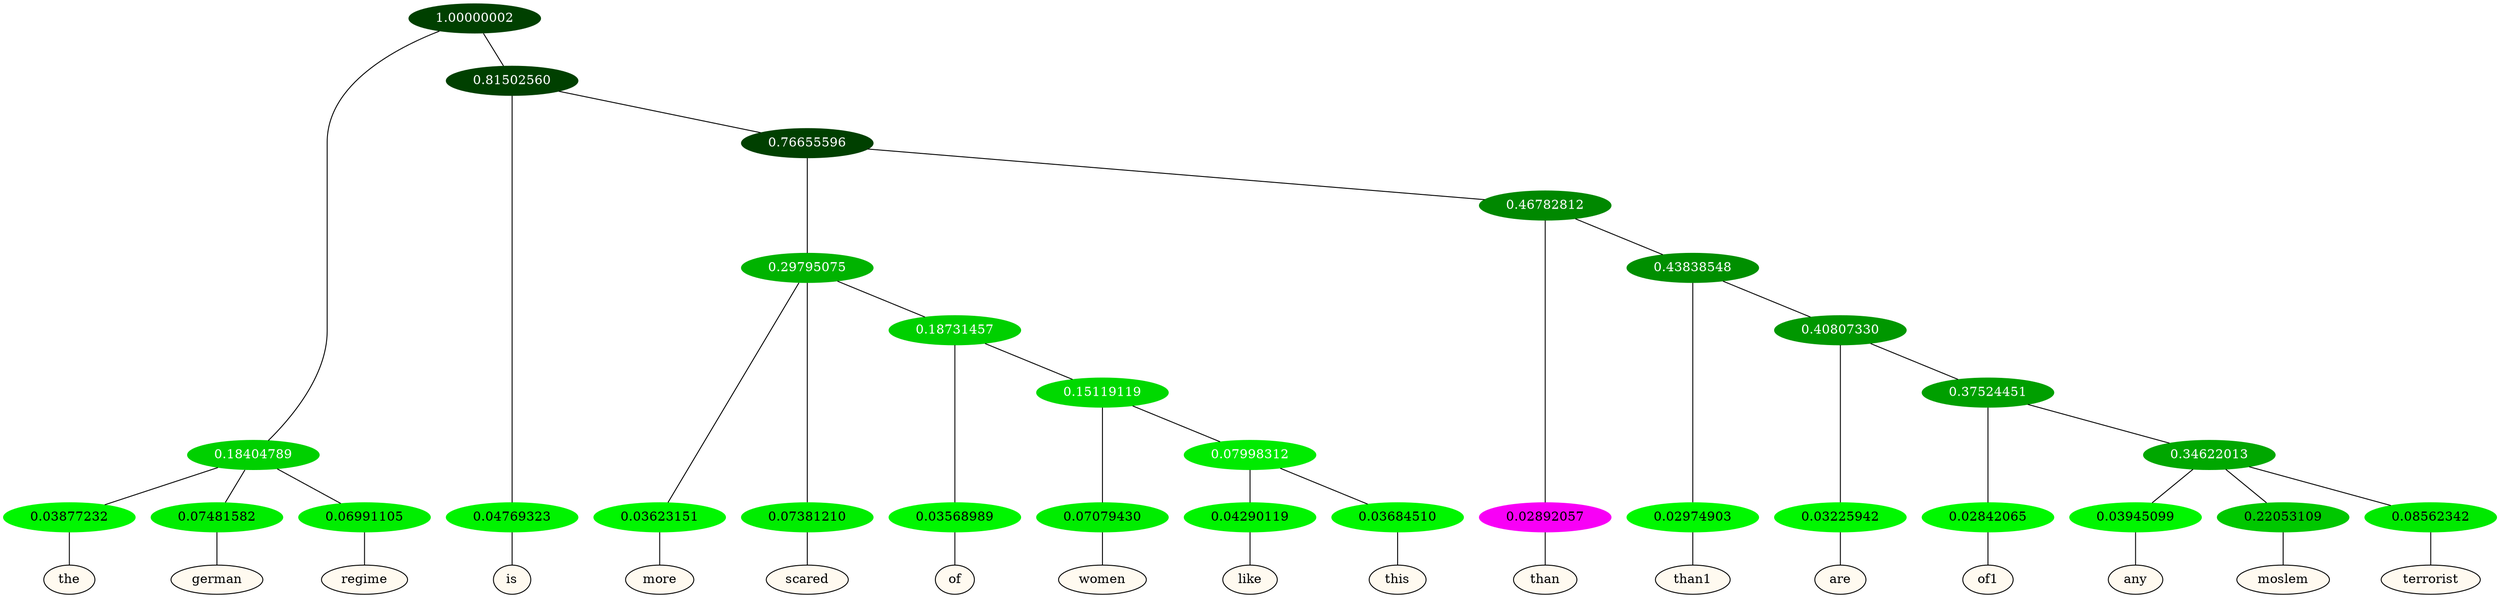 graph {
	node [format=png height=0.15 nodesep=0.001 ordering=out overlap=prism overlap_scaling=0.01 ranksep=0.001 ratio=0.2 style=filled width=0.15]
	{
		rank=same
		a_w_3 [label=the color=black fillcolor=floralwhite style="filled,solid"]
		a_w_4 [label=german color=black fillcolor=floralwhite style="filled,solid"]
		a_w_5 [label=regime color=black fillcolor=floralwhite style="filled,solid"]
		a_w_6 [label=is color=black fillcolor=floralwhite style="filled,solid"]
		a_w_10 [label=more color=black fillcolor=floralwhite style="filled,solid"]
		a_w_11 [label=scared color=black fillcolor=floralwhite style="filled,solid"]
		a_w_15 [label=of color=black fillcolor=floralwhite style="filled,solid"]
		a_w_19 [label=women color=black fillcolor=floralwhite style="filled,solid"]
		a_w_23 [label=like color=black fillcolor=floralwhite style="filled,solid"]
		a_w_24 [label=this color=black fillcolor=floralwhite style="filled,solid"]
		a_w_13 [label=than color=black fillcolor=floralwhite style="filled,solid"]
		a_w_17 [label=than1 color=black fillcolor=floralwhite style="filled,solid"]
		a_w_21 [label=are color=black fillcolor=floralwhite style="filled,solid"]
		a_w_25 [label=of1 color=black fillcolor=floralwhite style="filled,solid"]
		a_w_27 [label=any color=black fillcolor=floralwhite style="filled,solid"]
		a_w_28 [label=moslem color=black fillcolor=floralwhite style="filled,solid"]
		a_w_29 [label=terrorist color=black fillcolor=floralwhite style="filled,solid"]
	}
	a_n_3 -- a_w_3
	a_n_4 -- a_w_4
	a_n_5 -- a_w_5
	a_n_6 -- a_w_6
	a_n_10 -- a_w_10
	a_n_11 -- a_w_11
	a_n_15 -- a_w_15
	a_n_19 -- a_w_19
	a_n_23 -- a_w_23
	a_n_24 -- a_w_24
	a_n_13 -- a_w_13
	a_n_17 -- a_w_17
	a_n_21 -- a_w_21
	a_n_25 -- a_w_25
	a_n_27 -- a_w_27
	a_n_28 -- a_w_28
	a_n_29 -- a_w_29
	{
		rank=same
		a_n_3 [label=0.03877232 color="0.334 1.000 0.961" fontcolor=black]
		a_n_4 [label=0.07481582 color="0.334 1.000 0.925" fontcolor=black]
		a_n_5 [label=0.06991105 color="0.334 1.000 0.930" fontcolor=black]
		a_n_6 [label=0.04769323 color="0.334 1.000 0.952" fontcolor=black]
		a_n_10 [label=0.03623151 color="0.334 1.000 0.964" fontcolor=black]
		a_n_11 [label=0.07381210 color="0.334 1.000 0.926" fontcolor=black]
		a_n_15 [label=0.03568989 color="0.334 1.000 0.964" fontcolor=black]
		a_n_19 [label=0.07079430 color="0.334 1.000 0.929" fontcolor=black]
		a_n_23 [label=0.04290119 color="0.334 1.000 0.957" fontcolor=black]
		a_n_24 [label=0.03684510 color="0.334 1.000 0.963" fontcolor=black]
		a_n_13 [label=0.02892057 color="0.835 1.000 0.971" fontcolor=black]
		a_n_17 [label=0.02974903 color="0.334 1.000 0.970" fontcolor=black]
		a_n_21 [label=0.03225942 color="0.334 1.000 0.968" fontcolor=black]
		a_n_25 [label=0.02842065 color="0.334 1.000 0.972" fontcolor=black]
		a_n_27 [label=0.03945099 color="0.334 1.000 0.961" fontcolor=black]
		a_n_28 [label=0.22053109 color="0.334 1.000 0.779" fontcolor=black]
		a_n_29 [label=0.08562342 color="0.334 1.000 0.914" fontcolor=black]
	}
	a_n_0 [label=1.00000002 color="0.334 1.000 0.250" fontcolor=grey99]
	a_n_1 [label=0.18404789 color="0.334 1.000 0.816" fontcolor=grey99]
	a_n_0 -- a_n_1
	a_n_2 [label=0.81502560 color="0.334 1.000 0.250" fontcolor=grey99]
	a_n_0 -- a_n_2
	a_n_1 -- a_n_3
	a_n_1 -- a_n_4
	a_n_1 -- a_n_5
	a_n_2 -- a_n_6
	a_n_7 [label=0.76655596 color="0.334 1.000 0.250" fontcolor=grey99]
	a_n_2 -- a_n_7
	a_n_8 [label=0.29795075 color="0.334 1.000 0.702" fontcolor=grey99]
	a_n_7 -- a_n_8
	a_n_9 [label=0.46782812 color="0.334 1.000 0.532" fontcolor=grey99]
	a_n_7 -- a_n_9
	a_n_8 -- a_n_10
	a_n_8 -- a_n_11
	a_n_12 [label=0.18731457 color="0.334 1.000 0.813" fontcolor=grey99]
	a_n_8 -- a_n_12
	a_n_9 -- a_n_13
	a_n_14 [label=0.43838548 color="0.334 1.000 0.562" fontcolor=grey99]
	a_n_9 -- a_n_14
	a_n_12 -- a_n_15
	a_n_16 [label=0.15119119 color="0.334 1.000 0.849" fontcolor=grey99]
	a_n_12 -- a_n_16
	a_n_14 -- a_n_17
	a_n_18 [label=0.40807330 color="0.334 1.000 0.592" fontcolor=grey99]
	a_n_14 -- a_n_18
	a_n_16 -- a_n_19
	a_n_20 [label=0.07998312 color="0.334 1.000 0.920" fontcolor=grey99]
	a_n_16 -- a_n_20
	a_n_18 -- a_n_21
	a_n_22 [label=0.37524451 color="0.334 1.000 0.625" fontcolor=grey99]
	a_n_18 -- a_n_22
	a_n_20 -- a_n_23
	a_n_20 -- a_n_24
	a_n_22 -- a_n_25
	a_n_26 [label=0.34622013 color="0.334 1.000 0.654" fontcolor=grey99]
	a_n_22 -- a_n_26
	a_n_26 -- a_n_27
	a_n_26 -- a_n_28
	a_n_26 -- a_n_29
}
